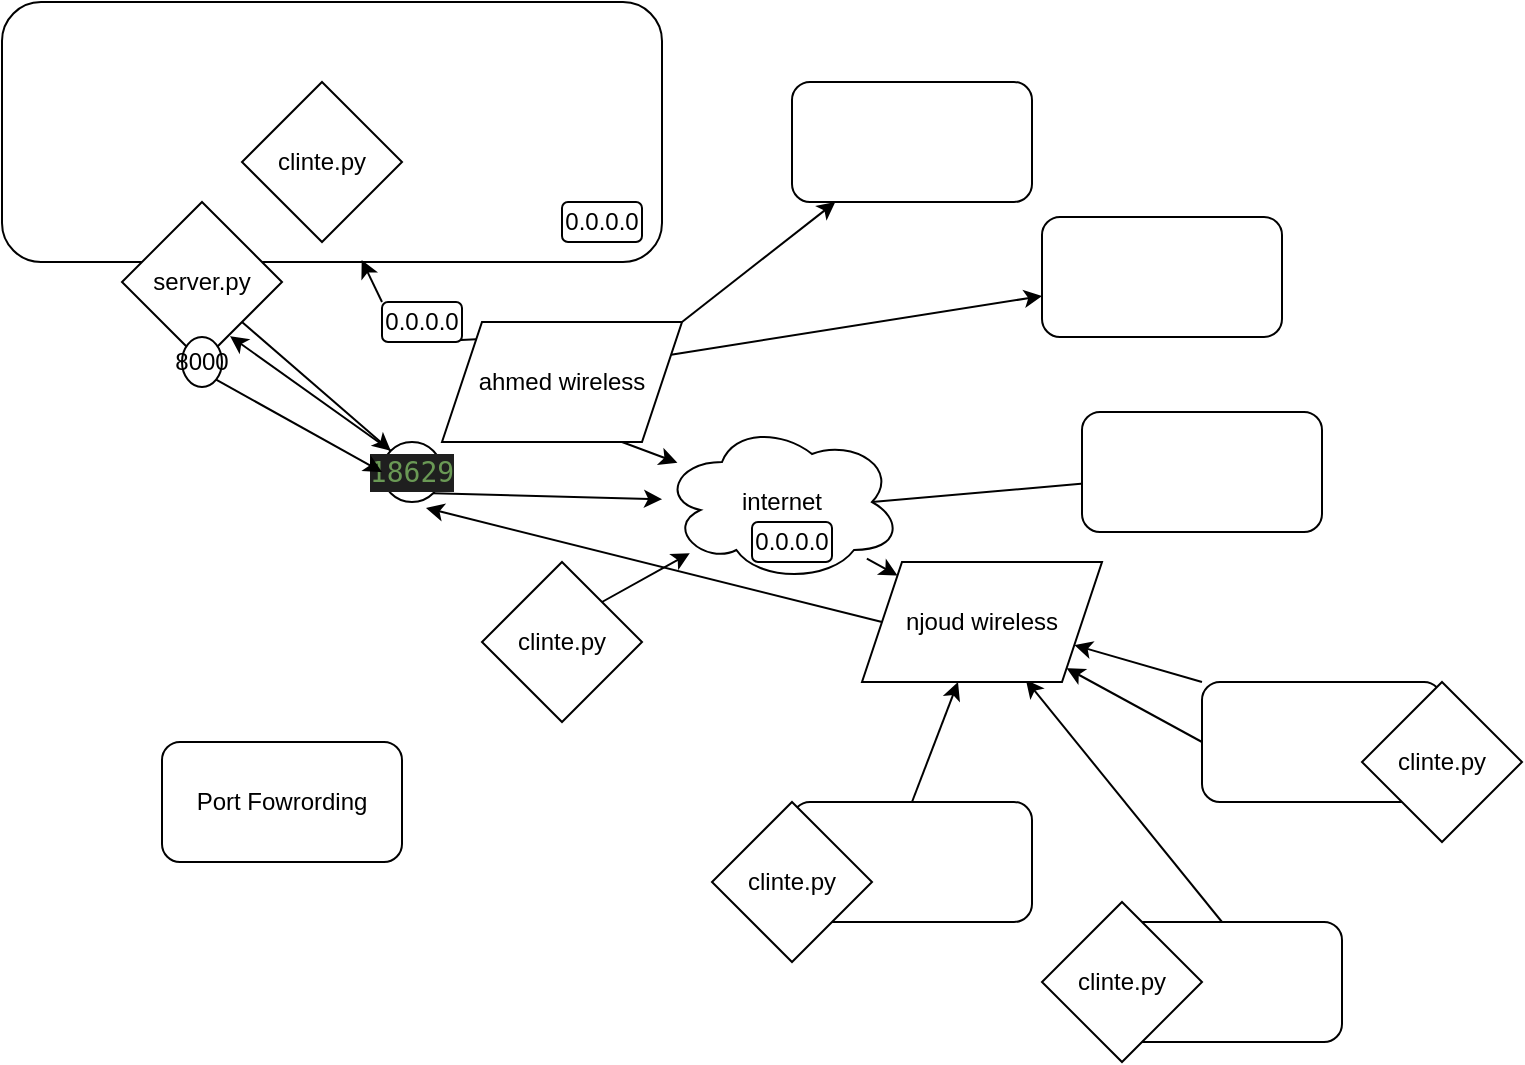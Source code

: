 <mxfile>
    <diagram id="n4Z8bFbTL_P9y6A8889C" name="Page-1">
        <mxGraphModel dx="766" dy="456" grid="1" gridSize="10" guides="1" tooltips="1" connect="1" arrows="1" fold="1" page="1" pageScale="1" pageWidth="850" pageHeight="1100" math="0" shadow="0">
            <root>
                <mxCell id="0"/>
                <mxCell id="1" parent="0"/>
                <mxCell id="9" style="edgeStyle=none;html=1;exitX=0;exitY=0.5;exitDx=0;exitDy=0;" parent="1" source="3" target="7" edge="1">
                    <mxGeometry relative="1" as="geometry"/>
                </mxCell>
                <mxCell id="39" style="edgeStyle=none;html=1;exitX=0;exitY=0;exitDx=0;exitDy=0;entryX=1;entryY=0.75;entryDx=0;entryDy=0;" parent="1" source="3" target="7" edge="1">
                    <mxGeometry relative="1" as="geometry"/>
                </mxCell>
                <mxCell id="3" value="" style="rounded=1;whiteSpace=wrap;html=1;" parent="1" vertex="1">
                    <mxGeometry x="630" y="350" width="120" height="60" as="geometry"/>
                </mxCell>
                <mxCell id="8" style="edgeStyle=none;html=1;exitX=0.5;exitY=0;exitDx=0;exitDy=0;entryX=0.4;entryY=1;entryDx=0;entryDy=0;entryPerimeter=0;" parent="1" source="4" target="7" edge="1">
                    <mxGeometry relative="1" as="geometry"/>
                </mxCell>
                <mxCell id="4" value="" style="rounded=1;whiteSpace=wrap;html=1;" parent="1" vertex="1">
                    <mxGeometry x="425" y="410" width="120" height="60" as="geometry"/>
                </mxCell>
                <mxCell id="10" style="edgeStyle=none;html=1;exitX=0.5;exitY=0;exitDx=0;exitDy=0;entryX=0.683;entryY=0.983;entryDx=0;entryDy=0;entryPerimeter=0;" parent="1" source="5" target="7" edge="1">
                    <mxGeometry relative="1" as="geometry"/>
                </mxCell>
                <mxCell id="5" value="" style="rounded=1;whiteSpace=wrap;html=1;" parent="1" vertex="1">
                    <mxGeometry x="580" y="470" width="120" height="60" as="geometry"/>
                </mxCell>
                <mxCell id="11" style="edgeStyle=none;html=1;exitX=1;exitY=1;exitDx=0;exitDy=0;" parent="1" source="6" target="7" edge="1">
                    <mxGeometry relative="1" as="geometry"/>
                </mxCell>
                <mxCell id="47" style="edgeStyle=none;html=1;exitX=0.875;exitY=0.5;exitDx=0;exitDy=0;exitPerimeter=0;" edge="1" parent="1" source="6">
                    <mxGeometry relative="1" as="geometry">
                        <mxPoint x="580" y="250" as="targetPoint"/>
                    </mxGeometry>
                </mxCell>
                <mxCell id="6" value="internet" style="ellipse;shape=cloud;whiteSpace=wrap;html=1;fontFamily=Helvetica;fontSize=12;fontColor=default;align=center;strokeColor=default;fillColor=default;" parent="1" vertex="1">
                    <mxGeometry x="360" y="220" width="120" height="80" as="geometry"/>
                </mxCell>
                <mxCell id="40" style="edgeStyle=none;html=1;exitX=0;exitY=0.5;exitDx=0;exitDy=0;entryX=0.733;entryY=1.1;entryDx=0;entryDy=0;entryPerimeter=0;" parent="1" source="7" target="36" edge="1">
                    <mxGeometry relative="1" as="geometry"/>
                </mxCell>
                <mxCell id="7" value="njoud wireless" style="shape=parallelogram;perimeter=parallelogramPerimeter;whiteSpace=wrap;html=1;fixedSize=1;" parent="1" vertex="1">
                    <mxGeometry x="460" y="290" width="120" height="60" as="geometry"/>
                </mxCell>
                <mxCell id="13" value="" style="rounded=1;whiteSpace=wrap;html=1;" parent="1" vertex="1">
                    <mxGeometry x="30" y="10" width="330" height="130" as="geometry"/>
                </mxCell>
                <mxCell id="17" style="edgeStyle=none;html=1;exitX=0.75;exitY=1;exitDx=0;exitDy=0;" parent="1" source="14" target="6" edge="1">
                    <mxGeometry relative="1" as="geometry"/>
                </mxCell>
                <mxCell id="27" style="edgeStyle=none;html=1;exitX=0;exitY=0;exitDx=0;exitDy=0;entryX=0.545;entryY=0.992;entryDx=0;entryDy=0;entryPerimeter=0;startArrow=none;" parent="1" source="34" target="13" edge="1">
                    <mxGeometry relative="1" as="geometry"/>
                </mxCell>
                <mxCell id="30" style="edgeStyle=none;html=1;exitX=1;exitY=0;exitDx=0;exitDy=0;" parent="1" source="14" target="28" edge="1">
                    <mxGeometry relative="1" as="geometry"/>
                </mxCell>
                <mxCell id="31" style="edgeStyle=none;html=1;exitX=1;exitY=0.25;exitDx=0;exitDy=0;" parent="1" source="14" target="29" edge="1">
                    <mxGeometry relative="1" as="geometry"/>
                </mxCell>
                <mxCell id="14" value="ahmed wireless" style="shape=parallelogram;perimeter=parallelogramPerimeter;whiteSpace=wrap;html=1;fixedSize=1;" parent="1" vertex="1">
                    <mxGeometry x="250" y="170" width="120" height="60" as="geometry"/>
                </mxCell>
                <mxCell id="37" style="edgeStyle=none;html=1;exitX=1;exitY=1;exitDx=0;exitDy=0;entryX=0;entryY=0;entryDx=0;entryDy=0;" parent="1" source="19" target="36" edge="1">
                    <mxGeometry relative="1" as="geometry"/>
                </mxCell>
                <mxCell id="19" value="server.py" style="rhombus;whiteSpace=wrap;html=1;" parent="1" vertex="1">
                    <mxGeometry x="90" y="110" width="80" height="80" as="geometry"/>
                </mxCell>
                <mxCell id="20" value="clinte.py" style="rhombus;whiteSpace=wrap;html=1;" parent="1" vertex="1">
                    <mxGeometry x="385" y="410" width="80" height="80" as="geometry"/>
                </mxCell>
                <mxCell id="21" value="clinte.py" style="rhombus;whiteSpace=wrap;html=1;" parent="1" vertex="1">
                    <mxGeometry x="550" y="460" width="80" height="80" as="geometry"/>
                </mxCell>
                <mxCell id="22" value="clinte.py" style="rhombus;whiteSpace=wrap;html=1;" parent="1" vertex="1">
                    <mxGeometry x="710" y="350" width="80" height="80" as="geometry"/>
                </mxCell>
                <mxCell id="23" value="clinte.py" style="rhombus;whiteSpace=wrap;html=1;" parent="1" vertex="1">
                    <mxGeometry x="150" y="50" width="80" height="80" as="geometry"/>
                </mxCell>
                <mxCell id="46" style="edgeStyle=none;html=1;exitX=1;exitY=0;exitDx=0;exitDy=0;" edge="1" parent="1" source="25" target="6">
                    <mxGeometry relative="1" as="geometry"/>
                </mxCell>
                <mxCell id="25" value="clinte.py" style="rhombus;whiteSpace=wrap;html=1;" parent="1" vertex="1">
                    <mxGeometry x="270" y="290" width="80" height="80" as="geometry"/>
                </mxCell>
                <mxCell id="28" value="" style="rounded=1;whiteSpace=wrap;html=1;" parent="1" vertex="1">
                    <mxGeometry x="425" y="50" width="120" height="60" as="geometry"/>
                </mxCell>
                <mxCell id="29" value="" style="rounded=1;whiteSpace=wrap;html=1;" parent="1" vertex="1">
                    <mxGeometry x="550" y="117.5" width="120" height="60" as="geometry"/>
                </mxCell>
                <mxCell id="32" value="0.0.0.0" style="rounded=1;whiteSpace=wrap;html=1;" parent="1" vertex="1">
                    <mxGeometry x="310" y="110" width="40" height="20" as="geometry"/>
                </mxCell>
                <mxCell id="33" value="0.0.0.0" style="rounded=1;whiteSpace=wrap;html=1;" parent="1" vertex="1">
                    <mxGeometry x="405" y="270" width="40" height="20" as="geometry"/>
                </mxCell>
                <mxCell id="35" value="" style="edgeStyle=none;html=1;exitX=0;exitY=0;exitDx=0;exitDy=0;entryX=0.545;entryY=0.992;entryDx=0;entryDy=0;entryPerimeter=0;endArrow=none;" parent="1" source="14" target="34" edge="1">
                    <mxGeometry relative="1" as="geometry">
                        <mxPoint x="267.143" y="178.571" as="sourcePoint"/>
                        <mxPoint x="209.85" y="138.96" as="targetPoint"/>
                    </mxGeometry>
                </mxCell>
                <mxCell id="34" value="0.0.0.0" style="rounded=1;whiteSpace=wrap;html=1;" parent="1" vertex="1">
                    <mxGeometry x="220" y="160" width="40" height="20" as="geometry"/>
                </mxCell>
                <mxCell id="38" style="edgeStyle=none;html=1;exitX=1;exitY=1;exitDx=0;exitDy=0;" parent="1" source="36" target="6" edge="1">
                    <mxGeometry relative="1" as="geometry"/>
                </mxCell>
                <mxCell id="41" style="edgeStyle=none;html=1;exitX=0;exitY=0;exitDx=0;exitDy=0;entryX=0.675;entryY=0.838;entryDx=0;entryDy=0;entryPerimeter=0;" parent="1" source="36" target="19" edge="1">
                    <mxGeometry relative="1" as="geometry"/>
                </mxCell>
                <mxCell id="36" value="&lt;div style=&quot;color: rgb(204, 204, 204); background-color: rgb(31, 31, 31); font-family: &amp;quot;Droid Sans Mono&amp;quot;, &amp;quot;monospace&amp;quot;, monospace; font-size: 14px; line-height: 19px;&quot;&gt;&lt;span style=&quot;color: #6a9955;&quot;&gt;18629&lt;/span&gt;&lt;/div&gt;" style="ellipse;whiteSpace=wrap;html=1;aspect=fixed;" parent="1" vertex="1">
                    <mxGeometry x="220" y="230" width="30" height="30" as="geometry"/>
                </mxCell>
                <mxCell id="42" value="Port Fowrording" style="rounded=1;whiteSpace=wrap;html=1;" vertex="1" parent="1">
                    <mxGeometry x="110" y="380" width="120" height="60" as="geometry"/>
                </mxCell>
                <mxCell id="44" style="edgeStyle=none;html=1;exitX=1;exitY=1;exitDx=0;exitDy=0;entryX=0;entryY=0.5;entryDx=0;entryDy=0;" edge="1" parent="1" source="43" target="36">
                    <mxGeometry relative="1" as="geometry"/>
                </mxCell>
                <mxCell id="43" value="8000" style="ellipse;whiteSpace=wrap;html=1;" vertex="1" parent="1">
                    <mxGeometry x="120" y="177.5" width="20" height="25" as="geometry"/>
                </mxCell>
                <mxCell id="48" value="" style="rounded=1;whiteSpace=wrap;html=1;" vertex="1" parent="1">
                    <mxGeometry x="570" y="215" width="120" height="60" as="geometry"/>
                </mxCell>
            </root>
        </mxGraphModel>
    </diagram>
</mxfile>